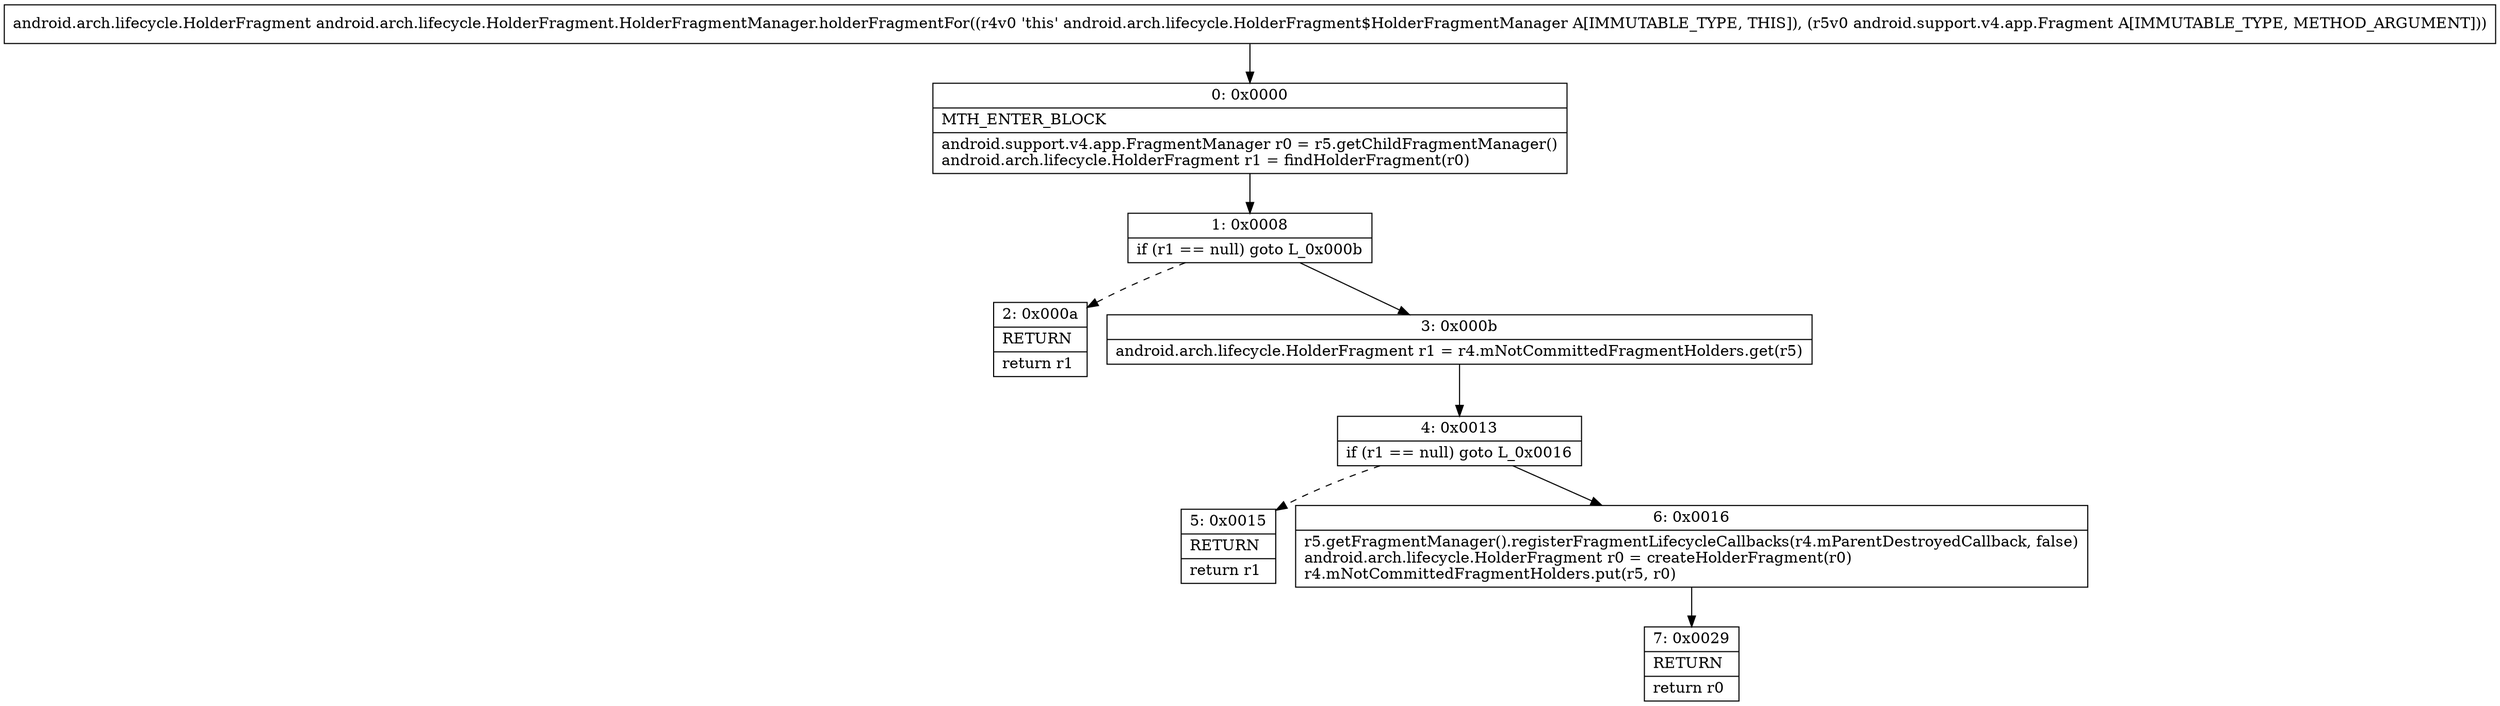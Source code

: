 digraph "CFG forandroid.arch.lifecycle.HolderFragment.HolderFragmentManager.holderFragmentFor(Landroid\/support\/v4\/app\/Fragment;)Landroid\/arch\/lifecycle\/HolderFragment;" {
Node_0 [shape=record,label="{0\:\ 0x0000|MTH_ENTER_BLOCK\l|android.support.v4.app.FragmentManager r0 = r5.getChildFragmentManager()\landroid.arch.lifecycle.HolderFragment r1 = findHolderFragment(r0)\l}"];
Node_1 [shape=record,label="{1\:\ 0x0008|if (r1 == null) goto L_0x000b\l}"];
Node_2 [shape=record,label="{2\:\ 0x000a|RETURN\l|return r1\l}"];
Node_3 [shape=record,label="{3\:\ 0x000b|android.arch.lifecycle.HolderFragment r1 = r4.mNotCommittedFragmentHolders.get(r5)\l}"];
Node_4 [shape=record,label="{4\:\ 0x0013|if (r1 == null) goto L_0x0016\l}"];
Node_5 [shape=record,label="{5\:\ 0x0015|RETURN\l|return r1\l}"];
Node_6 [shape=record,label="{6\:\ 0x0016|r5.getFragmentManager().registerFragmentLifecycleCallbacks(r4.mParentDestroyedCallback, false)\landroid.arch.lifecycle.HolderFragment r0 = createHolderFragment(r0)\lr4.mNotCommittedFragmentHolders.put(r5, r0)\l}"];
Node_7 [shape=record,label="{7\:\ 0x0029|RETURN\l|return r0\l}"];
MethodNode[shape=record,label="{android.arch.lifecycle.HolderFragment android.arch.lifecycle.HolderFragment.HolderFragmentManager.holderFragmentFor((r4v0 'this' android.arch.lifecycle.HolderFragment$HolderFragmentManager A[IMMUTABLE_TYPE, THIS]), (r5v0 android.support.v4.app.Fragment A[IMMUTABLE_TYPE, METHOD_ARGUMENT])) }"];
MethodNode -> Node_0;
Node_0 -> Node_1;
Node_1 -> Node_2[style=dashed];
Node_1 -> Node_3;
Node_3 -> Node_4;
Node_4 -> Node_5[style=dashed];
Node_4 -> Node_6;
Node_6 -> Node_7;
}

